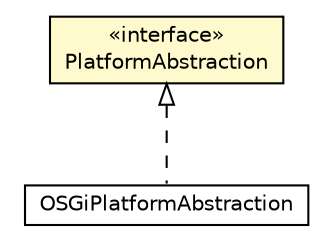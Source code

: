 #!/usr/local/bin/dot
#
# Class diagram 
# Generated by UMLGraph version R5_6-24-gf6e263 (http://www.umlgraph.org/)
#

digraph G {
	edge [fontname="Helvetica",fontsize=10,labelfontname="Helvetica",labelfontsize=10];
	node [fontname="Helvetica",fontsize=10,shape=plaintext];
	nodesep=0.25;
	ranksep=0.5;
	// ch.ethz.iks.slp.impl.OSGiPlatformAbstraction
	c6459428 [label=<<table title="ch.ethz.iks.slp.impl.OSGiPlatformAbstraction" border="0" cellborder="1" cellspacing="0" cellpadding="2" port="p" href="./OSGiPlatformAbstraction.html">
		<tr><td><table border="0" cellspacing="0" cellpadding="1">
<tr><td align="center" balign="center"> OSGiPlatformAbstraction </td></tr>
		</table></td></tr>
		</table>>, URL="./OSGiPlatformAbstraction.html", fontname="Helvetica", fontcolor="black", fontsize=10.0];
	// ch.ethz.iks.slp.impl.PlatformAbstraction
	c6459435 [label=<<table title="ch.ethz.iks.slp.impl.PlatformAbstraction" border="0" cellborder="1" cellspacing="0" cellpadding="2" port="p" bgcolor="lemonChiffon" href="./PlatformAbstraction.html">
		<tr><td><table border="0" cellspacing="0" cellpadding="1">
<tr><td align="center" balign="center"> &#171;interface&#187; </td></tr>
<tr><td align="center" balign="center"> PlatformAbstraction </td></tr>
		</table></td></tr>
		</table>>, URL="./PlatformAbstraction.html", fontname="Helvetica", fontcolor="black", fontsize=10.0];
	//ch.ethz.iks.slp.impl.OSGiPlatformAbstraction implements ch.ethz.iks.slp.impl.PlatformAbstraction
	c6459435:p -> c6459428:p [dir=back,arrowtail=empty,style=dashed];
}

